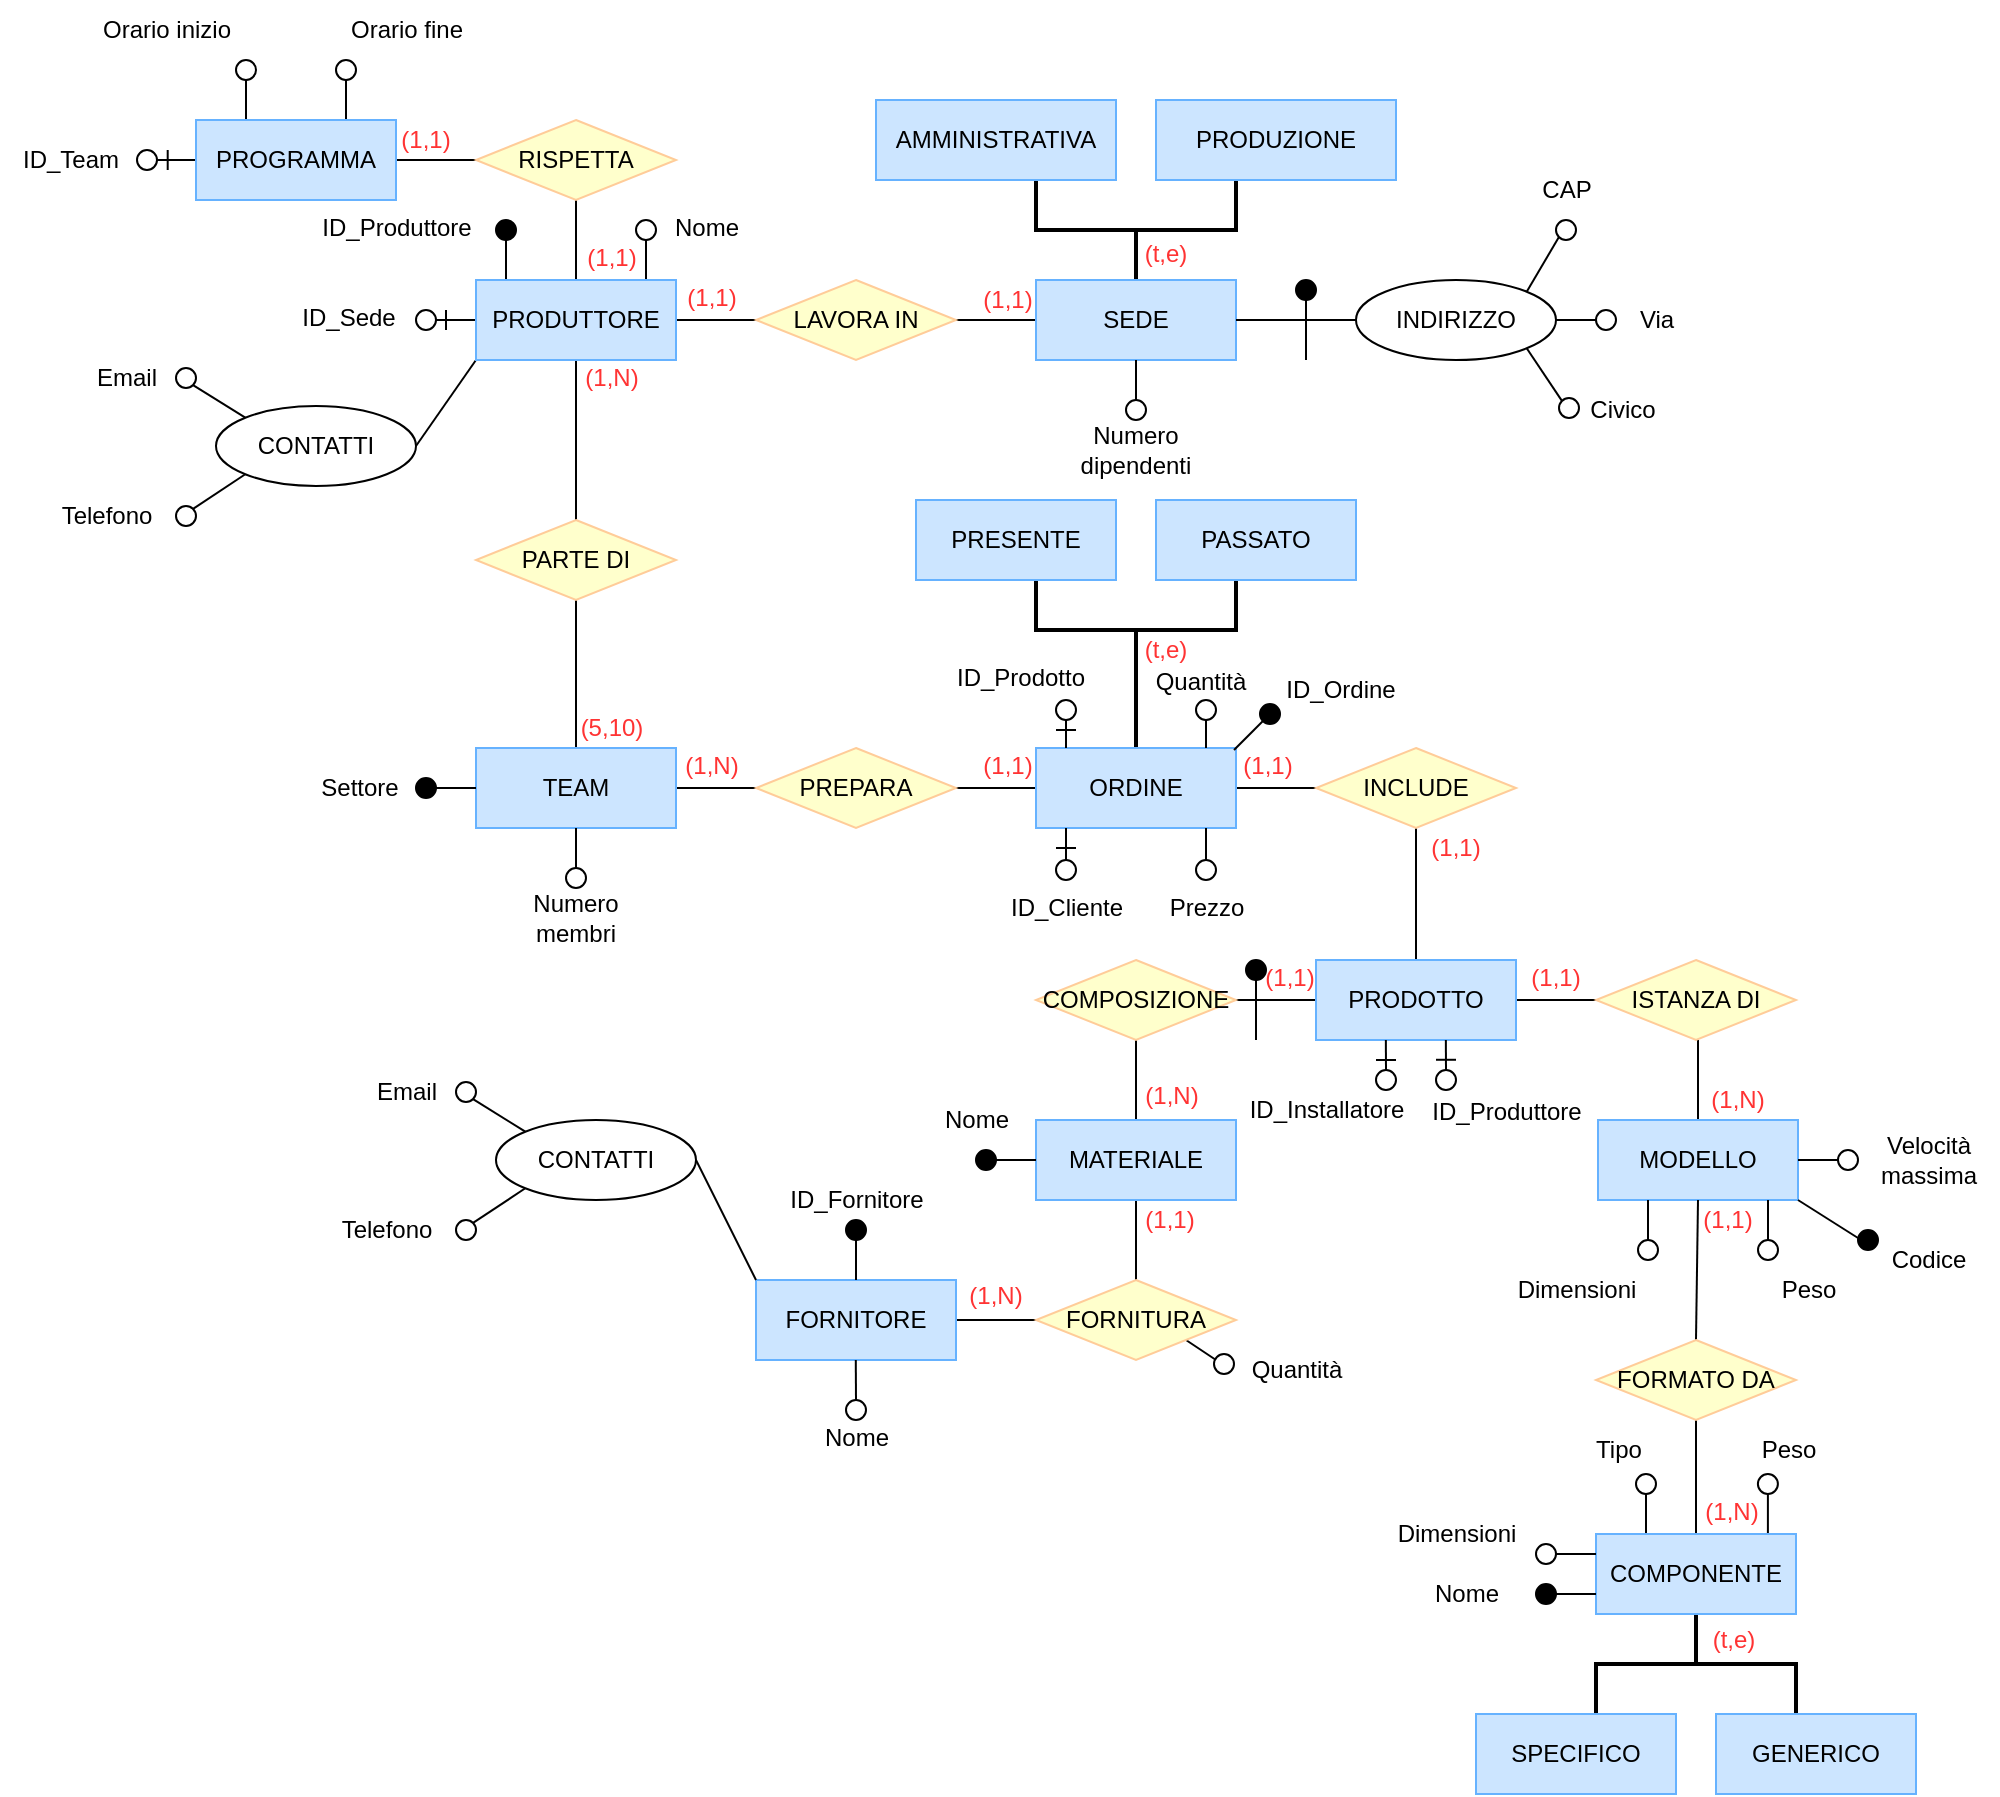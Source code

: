 <mxfile version="27.0.5">
  <diagram id="njuDCOuP6lqVpX5qeXNU" name="Page-1">
    <mxGraphModel dx="2308" dy="1928" grid="1" gridSize="10" guides="1" tooltips="1" connect="1" arrows="1" fold="1" page="1" pageScale="1" pageWidth="850" pageHeight="1100" math="0" shadow="0">
      <root>
        <mxCell id="0" />
        <mxCell id="1" parent="0" />
        <mxCell id="nZ9N4Pl0c4IbJR1bZfCv-7" value="" style="strokeWidth=2;html=1;shape=mxgraph.flowchart.annotation_2;align=left;labelPosition=right;pointerEvents=1;rotation=-90;container=0;" parent="1" vertex="1">
          <mxGeometry x="1185" y="85" width="50" height="100" as="geometry" />
        </mxCell>
        <mxCell id="nZ9N4Pl0c4IbJR1bZfCv-47" value="" style="endArrow=none;html=1;rounded=0;entryX=0;entryY=0.5;entryDx=0;entryDy=0;exitX=1;exitY=0.5;exitDx=0;exitDy=0;" parent="1" source="nZ9N4Pl0c4IbJR1bZfCv-4" target="-h9D7wXuSF3LVRJVjBPy-37" edge="1">
          <mxGeometry width="50" height="50" relative="1" as="geometry">
            <mxPoint x="1090" y="230" as="sourcePoint" />
            <mxPoint x="1140" y="180" as="targetPoint" />
          </mxGeometry>
        </mxCell>
        <mxCell id="nZ9N4Pl0c4IbJR1bZfCv-48" value="" style="endArrow=none;html=1;rounded=0;exitX=0;exitY=0.5;exitDx=0;exitDy=0;entryX=1;entryY=0.5;entryDx=0;entryDy=0;" parent="1" source="nZ9N4Pl0c4IbJR1bZfCv-4" target="-h9D7wXuSF3LVRJVjBPy-4" edge="1">
          <mxGeometry width="50" height="50" relative="1" as="geometry">
            <mxPoint x="1130" y="190" as="sourcePoint" />
            <mxPoint x="990" y="180" as="targetPoint" />
          </mxGeometry>
        </mxCell>
        <mxCell id="nZ9N4Pl0c4IbJR1bZfCv-49" value="" style="endArrow=none;html=1;rounded=0;entryX=0.5;entryY=1;entryDx=0;entryDy=0;exitX=0.5;exitY=0;exitDx=0;exitDy=0;" parent="1" source="nZ9N4Pl0c4IbJR1bZfCv-20" target="-h9D7wXuSF3LVRJVjBPy-4" edge="1">
          <mxGeometry width="50" height="50" relative="1" as="geometry">
            <mxPoint x="960" y="250" as="sourcePoint" />
            <mxPoint x="1010" y="200" as="targetPoint" />
          </mxGeometry>
        </mxCell>
        <mxCell id="nZ9N4Pl0c4IbJR1bZfCv-50" value="" style="endArrow=none;html=1;rounded=0;exitX=0.5;exitY=0;exitDx=0;exitDy=0;entryX=0.5;entryY=1;entryDx=0;entryDy=0;" parent="1" source="nZ9N4Pl0c4IbJR1bZfCv-21" target="nZ9N4Pl0c4IbJR1bZfCv-20" edge="1">
          <mxGeometry width="50" height="50" relative="1" as="geometry">
            <mxPoint x="940" y="360" as="sourcePoint" />
            <mxPoint x="990" y="310" as="targetPoint" />
          </mxGeometry>
        </mxCell>
        <mxCell id="nZ9N4Pl0c4IbJR1bZfCv-52" value="" style="endArrow=none;html=1;rounded=0;exitX=1;exitY=0.5;exitDx=0;exitDy=0;entryX=0;entryY=0.5;entryDx=0;entryDy=0;" parent="1" source="nZ9N4Pl0c4IbJR1bZfCv-22" target="nZ9N4Pl0c4IbJR1bZfCv-23" edge="1">
          <mxGeometry width="50" height="50" relative="1" as="geometry">
            <mxPoint x="1150" y="434" as="sourcePoint" />
            <mxPoint x="1200" y="384" as="targetPoint" />
          </mxGeometry>
        </mxCell>
        <mxCell id="nZ9N4Pl0c4IbJR1bZfCv-53" value="" style="endArrow=none;html=1;rounded=0;exitX=1;exitY=0.5;exitDx=0;exitDy=0;entryX=0;entryY=0.5;entryDx=0;entryDy=0;" parent="1" source="nZ9N4Pl0c4IbJR1bZfCv-23" target="nZ9N4Pl0c4IbJR1bZfCv-9" edge="1">
          <mxGeometry width="50" height="50" relative="1" as="geometry">
            <mxPoint x="1310" y="434" as="sourcePoint" />
            <mxPoint x="1360" y="384" as="targetPoint" />
          </mxGeometry>
        </mxCell>
        <mxCell id="nZ9N4Pl0c4IbJR1bZfCv-54" value="" style="endArrow=none;html=1;rounded=0;entryX=0.5;entryY=1;entryDx=0;entryDy=0;exitX=0.5;exitY=0;exitDx=0;exitDy=0;" parent="1" source="nZ9N4Pl0c4IbJR1bZfCv-46" target="nZ9N4Pl0c4IbJR1bZfCv-9" edge="1">
          <mxGeometry width="50" height="50" relative="1" as="geometry">
            <mxPoint x="1330" y="474" as="sourcePoint" />
            <mxPoint x="1380" y="424" as="targetPoint" />
          </mxGeometry>
        </mxCell>
        <mxCell id="nZ9N4Pl0c4IbJR1bZfCv-55" value="" style="endArrow=none;html=1;rounded=0;exitX=0;exitY=0.5;exitDx=0;exitDy=0;entryX=1;entryY=0.5;entryDx=0;entryDy=0;" parent="1" source="nZ9N4Pl0c4IbJR1bZfCv-45" target="nZ9N4Pl0c4IbJR1bZfCv-46" edge="1">
          <mxGeometry width="50" height="50" relative="1" as="geometry">
            <mxPoint x="1370" y="510" as="sourcePoint" />
            <mxPoint x="1420" y="460" as="targetPoint" />
          </mxGeometry>
        </mxCell>
        <mxCell id="nZ9N4Pl0c4IbJR1bZfCv-56" value="" style="endArrow=none;html=1;rounded=0;exitX=1;exitY=0.5;exitDx=0;exitDy=0;entryX=0;entryY=0.5;entryDx=0;entryDy=0;" parent="1" source="nZ9N4Pl0c4IbJR1bZfCv-1" target="nZ9N4Pl0c4IbJR1bZfCv-46" edge="1">
          <mxGeometry width="50" height="50" relative="1" as="geometry">
            <mxPoint x="1300" y="510" as="sourcePoint" />
            <mxPoint x="1350" y="460" as="targetPoint" />
          </mxGeometry>
        </mxCell>
        <mxCell id="nZ9N4Pl0c4IbJR1bZfCv-57" value="" style="endArrow=none;html=1;rounded=0;entryX=0.5;entryY=1;entryDx=0;entryDy=0;exitX=0.5;exitY=0;exitDx=0;exitDy=0;" parent="1" source="nZ9N4Pl0c4IbJR1bZfCv-10" edge="1">
          <mxGeometry width="50" height="50" relative="1" as="geometry">
            <mxPoint x="1441" y="600" as="sourcePoint" />
            <mxPoint x="1491" y="540" as="targetPoint" />
          </mxGeometry>
        </mxCell>
        <mxCell id="nZ9N4Pl0c4IbJR1bZfCv-58" value="" style="endArrow=none;html=1;rounded=0;entryX=0.5;entryY=1;entryDx=0;entryDy=0;exitX=0.5;exitY=0;exitDx=0;exitDy=0;" parent="1" source="-h9D7wXuSF3LVRJVjBPy-38" target="nZ9N4Pl0c4IbJR1bZfCv-1" edge="1">
          <mxGeometry width="50" height="50" relative="1" as="geometry">
            <mxPoint x="1240" y="580" as="sourcePoint" />
            <mxPoint x="1290" y="530" as="targetPoint" />
          </mxGeometry>
        </mxCell>
        <mxCell id="nZ9N4Pl0c4IbJR1bZfCv-59" value="" style="endArrow=none;html=1;rounded=0;entryX=0.5;entryY=1;entryDx=0;entryDy=0;exitX=0.5;exitY=0;exitDx=0;exitDy=0;" parent="1" source="nZ9N4Pl0c4IbJR1bZfCv-3" target="-h9D7wXuSF3LVRJVjBPy-38" edge="1">
          <mxGeometry width="50" height="50" relative="1" as="geometry">
            <mxPoint x="1160" y="680" as="sourcePoint" />
            <mxPoint x="1210" y="630" as="targetPoint" />
          </mxGeometry>
        </mxCell>
        <mxCell id="nZ9N4Pl0c4IbJR1bZfCv-60" value="" style="endArrow=none;html=1;rounded=0;exitX=1;exitY=0.5;exitDx=0;exitDy=0;entryX=0;entryY=0.5;entryDx=0;entryDy=0;" parent="1" source="-h9D7wXuSF3LVRJVjBPy-39" target="nZ9N4Pl0c4IbJR1bZfCv-3" edge="1">
          <mxGeometry width="50" height="50" relative="1" as="geometry">
            <mxPoint x="1160" y="680" as="sourcePoint" />
            <mxPoint x="1210" y="630" as="targetPoint" />
          </mxGeometry>
        </mxCell>
        <mxCell id="nZ9N4Pl0c4IbJR1bZfCv-63" value="" style="strokeWidth=2;html=1;shape=mxgraph.flowchart.annotation_2;align=left;labelPosition=right;pointerEvents=1;rotation=-90;container=0;" parent="1" vertex="1">
          <mxGeometry x="1185" y="285" width="50" height="100" as="geometry" />
        </mxCell>
        <mxCell id="nZ9N4Pl0c4IbJR1bZfCv-64" value="PRESENTE" style="rounded=0;whiteSpace=wrap;html=1;fillColor=#CCE5FF;strokeColor=#66B2FF;container=0;" parent="1" vertex="1">
          <mxGeometry x="1100" y="270" width="100" height="40" as="geometry" />
        </mxCell>
        <mxCell id="nZ9N4Pl0c4IbJR1bZfCv-81" value="Numero&lt;div&gt;dipendenti&lt;/div&gt;" style="text;html=1;align=center;verticalAlign=middle;whiteSpace=wrap;rounded=0;" parent="1" vertex="1">
          <mxGeometry x="1180" y="230" width="60" height="30" as="geometry" />
        </mxCell>
        <mxCell id="nZ9N4Pl0c4IbJR1bZfCv-104" value="(t,e)" style="text;html=1;align=center;verticalAlign=middle;whiteSpace=wrap;rounded=0;fontColor=#FF3333;" parent="1" vertex="1">
          <mxGeometry x="1195" y="132" width="60" height="30" as="geometry" />
        </mxCell>
        <mxCell id="nZ9N4Pl0c4IbJR1bZfCv-105" value="(t,e)" style="text;html=1;align=center;verticalAlign=middle;whiteSpace=wrap;rounded=0;fontColor=#FF3333;" parent="1" vertex="1">
          <mxGeometry x="1195" y="330" width="60" height="30" as="geometry" />
        </mxCell>
        <mxCell id="nZ9N4Pl0c4IbJR1bZfCv-106" value="(1,1)" style="text;html=1;align=center;verticalAlign=middle;whiteSpace=wrap;rounded=0;fontColor=#FF3333;" parent="1" vertex="1">
          <mxGeometry x="1116" y="155" width="60" height="30" as="geometry" />
        </mxCell>
        <mxCell id="nZ9N4Pl0c4IbJR1bZfCv-107" value="(1,1)" style="text;html=1;align=center;verticalAlign=middle;whiteSpace=wrap;rounded=0;fontColor=#FF3333;" parent="1" vertex="1">
          <mxGeometry x="968" y="154" width="60" height="30" as="geometry" />
        </mxCell>
        <mxCell id="nZ9N4Pl0c4IbJR1bZfCv-109" value="(5,10)" style="text;html=1;align=center;verticalAlign=middle;whiteSpace=wrap;rounded=0;fontColor=#FF3333;" parent="1" vertex="1">
          <mxGeometry x="918" y="369" width="60" height="30" as="geometry" />
        </mxCell>
        <mxCell id="nZ9N4Pl0c4IbJR1bZfCv-110" value="(1,N)" style="text;html=1;align=center;verticalAlign=middle;whiteSpace=wrap;rounded=0;fontColor=#FF3333;" parent="1" vertex="1">
          <mxGeometry x="968" y="388" width="60" height="30" as="geometry" />
        </mxCell>
        <mxCell id="nZ9N4Pl0c4IbJR1bZfCv-111" value="(1,1)" style="text;html=1;align=center;verticalAlign=middle;whiteSpace=wrap;rounded=0;fontColor=#FF3333;" parent="1" vertex="1">
          <mxGeometry x="1116" y="388" width="60" height="30" as="geometry" />
        </mxCell>
        <mxCell id="nZ9N4Pl0c4IbJR1bZfCv-112" value="(1,1)" style="text;html=1;align=center;verticalAlign=middle;whiteSpace=wrap;rounded=0;fontColor=#FF3333;" parent="1" vertex="1">
          <mxGeometry x="1245.5" y="388" width="60" height="30" as="geometry" />
        </mxCell>
        <mxCell id="nZ9N4Pl0c4IbJR1bZfCv-113" value="(1,1)" style="text;html=1;align=center;verticalAlign=middle;whiteSpace=wrap;rounded=0;fontColor=#FF3333;" parent="1" vertex="1">
          <mxGeometry x="1340" y="429" width="60" height="30" as="geometry" />
        </mxCell>
        <mxCell id="nZ9N4Pl0c4IbJR1bZfCv-114" value="(1,1)" style="text;html=1;align=center;verticalAlign=middle;whiteSpace=wrap;rounded=0;fontColor=#FF3333;" parent="1" vertex="1">
          <mxGeometry x="1390" y="494" width="60" height="30" as="geometry" />
        </mxCell>
        <mxCell id="nZ9N4Pl0c4IbJR1bZfCv-115" value="(1,N)" style="text;html=1;align=center;verticalAlign=middle;whiteSpace=wrap;rounded=0;fontColor=#FF3333;" parent="1" vertex="1">
          <mxGeometry x="1481" y="555" width="60" height="30" as="geometry" />
        </mxCell>
        <mxCell id="nZ9N4Pl0c4IbJR1bZfCv-116" value="(1,N)" style="text;html=1;align=center;verticalAlign=middle;whiteSpace=wrap;rounded=0;fontColor=#FF3333;" parent="1" vertex="1">
          <mxGeometry x="1198" y="553" width="60" height="30" as="geometry" />
        </mxCell>
        <mxCell id="nZ9N4Pl0c4IbJR1bZfCv-117" value="(1,1)" style="text;html=1;align=center;verticalAlign=middle;whiteSpace=wrap;rounded=0;fontColor=#FF3333;" parent="1" vertex="1">
          <mxGeometry x="1197" y="615" width="60" height="30" as="geometry" />
        </mxCell>
        <mxCell id="nZ9N4Pl0c4IbJR1bZfCv-118" value="(1,N)" style="text;html=1;align=center;verticalAlign=middle;whiteSpace=wrap;rounded=0;fontColor=#FF3333;" parent="1" vertex="1">
          <mxGeometry x="1110" y="653" width="60" height="30" as="geometry" />
        </mxCell>
        <mxCell id="nZ9N4Pl0c4IbJR1bZfCv-119" value="(1,1)" style="text;html=1;align=center;verticalAlign=middle;whiteSpace=wrap;rounded=0;fontColor=#FF3333;" parent="1" vertex="1">
          <mxGeometry x="1257" y="494" width="60" height="30" as="geometry" />
        </mxCell>
        <mxCell id="nZ9N4Pl0c4IbJR1bZfCv-159" value="" style="endArrow=none;html=1;rounded=0;entryX=0.5;entryY=1;entryDx=0;entryDy=0;exitX=0.5;exitY=0;exitDx=0;exitDy=0;" parent="1" source="-h9D7wXuSF3LVRJVjBPy-4" target="nZ9N4Pl0c4IbJR1bZfCv-158" edge="1">
          <mxGeometry width="50" height="50" relative="1" as="geometry">
            <mxPoint x="970" y="180" as="sourcePoint" />
            <mxPoint x="1020" y="130" as="targetPoint" />
          </mxGeometry>
        </mxCell>
        <mxCell id="nZ9N4Pl0c4IbJR1bZfCv-160" value="" style="endArrow=none;html=1;rounded=0;entryX=1;entryY=0.5;entryDx=0;entryDy=0;exitX=0;exitY=0.5;exitDx=0;exitDy=0;" parent="1" source="nZ9N4Pl0c4IbJR1bZfCv-158" target="nZ9N4Pl0c4IbJR1bZfCv-157" edge="1">
          <mxGeometry width="50" height="50" relative="1" as="geometry">
            <mxPoint x="970" y="180" as="sourcePoint" />
            <mxPoint x="1020" y="130" as="targetPoint" />
          </mxGeometry>
        </mxCell>
        <mxCell id="-h9D7wXuSF3LVRJVjBPy-39" value="FORNITORE" style="rounded=0;whiteSpace=wrap;html=1;fillColor=#CCE5FF;strokeColor=#66B2FF;" parent="1" vertex="1">
          <mxGeometry x="1020" y="660" width="100" height="40" as="geometry" />
        </mxCell>
        <mxCell id="-h9D7wXuSF3LVRJVjBPy-38" value="MATERIALE" style="rounded=0;whiteSpace=wrap;html=1;fillColor=#CCE5FF;strokeColor=#66B2FF;" parent="1" vertex="1">
          <mxGeometry x="1160" y="580" width="100" height="40" as="geometry" />
        </mxCell>
        <mxCell id="nZ9N4Pl0c4IbJR1bZfCv-1" value="COMPOSIZIONE" style="rhombus;whiteSpace=wrap;html=1;fillColor=#FFFFCC;strokeColor=#FFCC99;" parent="1" vertex="1">
          <mxGeometry x="1160" y="500" width="100" height="40" as="geometry" />
        </mxCell>
        <mxCell id="nZ9N4Pl0c4IbJR1bZfCv-46" value="PRODOTTO" style="rounded=0;whiteSpace=wrap;html=1;fillColor=#CCE5FF;strokeColor=#66B2FF;" parent="1" vertex="1">
          <mxGeometry x="1300" y="500" width="100" height="40" as="geometry" />
        </mxCell>
        <mxCell id="nZ9N4Pl0c4IbJR1bZfCv-45" value="ISTANZA DI" style="rhombus;whiteSpace=wrap;html=1;fillColor=#FFFFCC;strokeColor=#FFCC99;" parent="1" vertex="1">
          <mxGeometry x="1440" y="500" width="100" height="40" as="geometry" />
        </mxCell>
        <mxCell id="nZ9N4Pl0c4IbJR1bZfCv-10" value="MODELLO" style="rounded=0;whiteSpace=wrap;html=1;fillColor=#CCE5FF;strokeColor=#66B2FF;" parent="1" vertex="1">
          <mxGeometry x="1441" y="580" width="100" height="40" as="geometry" />
        </mxCell>
        <mxCell id="nZ9N4Pl0c4IbJR1bZfCv-9" value="INCLUDE" style="rhombus;whiteSpace=wrap;html=1;fillColor=#FFFFCC;strokeColor=#FFCC99;" parent="1" vertex="1">
          <mxGeometry x="1300" y="394" width="100" height="40" as="geometry" />
        </mxCell>
        <mxCell id="nZ9N4Pl0c4IbJR1bZfCv-65" value="PASSATO" style="rounded=0;whiteSpace=wrap;html=1;fillColor=#CCE5FF;strokeColor=#66B2FF;container=0;" parent="1" vertex="1">
          <mxGeometry x="1220" y="270" width="100" height="40" as="geometry" />
        </mxCell>
        <mxCell id="-h9D7wXuSF3LVRJVjBPy-37" value="SEDE" style="rounded=0;whiteSpace=wrap;html=1;fillColor=#CCE5FF;strokeColor=#66B2FF;" parent="1" vertex="1">
          <mxGeometry x="1160" y="160" width="100" height="40" as="geometry" />
        </mxCell>
        <mxCell id="nZ9N4Pl0c4IbJR1bZfCv-5" value="PRODUZIONE" style="rounded=0;whiteSpace=wrap;html=1;fillColor=#CCE5FF;strokeColor=#66B2FF;container=0;" parent="1" vertex="1">
          <mxGeometry x="1220" y="70" width="120" height="40" as="geometry" />
        </mxCell>
        <mxCell id="nZ9N4Pl0c4IbJR1bZfCv-6" value="AMMINISTRATIVA" style="rounded=0;whiteSpace=wrap;html=1;fillColor=#CCE5FF;strokeColor=#66B2FF;container=0;" parent="1" vertex="1">
          <mxGeometry x="1080" y="70" width="120" height="40" as="geometry" />
        </mxCell>
        <mxCell id="nZ9N4Pl0c4IbJR1bZfCv-108" value="(1,N)" style="text;html=1;align=center;verticalAlign=middle;whiteSpace=wrap;rounded=0;fontColor=#FF3333;" parent="1" vertex="1">
          <mxGeometry x="918" y="194" width="60" height="30" as="geometry" />
        </mxCell>
        <mxCell id="nZ9N4Pl0c4IbJR1bZfCv-20" value="PARTE DI" style="rhombus;whiteSpace=wrap;html=1;fillColor=#FFFFCC;strokeColor=#FFCC99;" parent="1" vertex="1">
          <mxGeometry x="880" y="280" width="100" height="40" as="geometry" />
        </mxCell>
        <mxCell id="nZ9N4Pl0c4IbJR1bZfCv-312" value="" style="ellipse;whiteSpace=wrap;html=1;aspect=fixed;fillColor=#FFFFFF;strokeColor=default;" parent="1" vertex="1">
          <mxGeometry x="1205" y="220" width="10" height="10" as="geometry" />
        </mxCell>
        <mxCell id="nZ9N4Pl0c4IbJR1bZfCv-313" value="" style="endArrow=none;html=1;rounded=0;fontFamily=Helvetica;fontSize=12;fontColor=default;entryX=0.25;entryY=1;entryDx=0;entryDy=0;exitX=0.5;exitY=0;exitDx=0;exitDy=0;" parent="1" source="nZ9N4Pl0c4IbJR1bZfCv-312" edge="1">
          <mxGeometry width="50" height="50" relative="1" as="geometry">
            <mxPoint x="1215" y="240" as="sourcePoint" />
            <mxPoint x="1210" y="200" as="targetPoint" />
          </mxGeometry>
        </mxCell>
        <mxCell id="nZ9N4Pl0c4IbJR1bZfCv-316" value="ID_Produttore" style="text;html=1;align=center;verticalAlign=middle;resizable=0;points=[];autosize=1;strokeColor=none;fillColor=none;container=0;" parent="1" vertex="1">
          <mxGeometry x="790" y="119" width="100" height="30" as="geometry" />
        </mxCell>
        <mxCell id="nZ9N4Pl0c4IbJR1bZfCv-318" value="" style="ellipse;whiteSpace=wrap;html=1;aspect=fixed;fillColor=light-dark(#000000,#FFFFFF);strokeColor=default;container=0;" parent="1" vertex="1">
          <mxGeometry x="890" y="130" width="10" height="10" as="geometry" />
        </mxCell>
        <mxCell id="nZ9N4Pl0c4IbJR1bZfCv-319" value="" style="endArrow=none;html=1;rounded=0;entryX=0.5;entryY=1;entryDx=0;entryDy=0;" parent="1" target="nZ9N4Pl0c4IbJR1bZfCv-318" edge="1">
          <mxGeometry width="50" height="50" relative="1" as="geometry">
            <mxPoint x="895" y="160" as="sourcePoint" />
            <mxPoint x="965" y="140" as="targetPoint" />
          </mxGeometry>
        </mxCell>
        <mxCell id="nZ9N4Pl0c4IbJR1bZfCv-320" value="" style="ellipse;whiteSpace=wrap;html=1;aspect=fixed;fillColor=#FFFFFF;strokeColor=default;container=0;" parent="1" vertex="1">
          <mxGeometry x="960" y="130" width="10" height="10" as="geometry" />
        </mxCell>
        <mxCell id="nZ9N4Pl0c4IbJR1bZfCv-321" value="" style="endArrow=none;html=1;rounded=0;entryX=0.5;entryY=1;entryDx=0;entryDy=0;" parent="1" target="nZ9N4Pl0c4IbJR1bZfCv-320" edge="1">
          <mxGeometry width="50" height="50" relative="1" as="geometry">
            <mxPoint x="965" y="160" as="sourcePoint" />
            <mxPoint x="1035" y="140" as="targetPoint" />
          </mxGeometry>
        </mxCell>
        <mxCell id="nZ9N4Pl0c4IbJR1bZfCv-323" value="Nome" style="text;html=1;align=center;verticalAlign=middle;resizable=0;points=[];autosize=1;strokeColor=none;fillColor=none;container=0;" parent="1" vertex="1">
          <mxGeometry x="965" y="119" width="60" height="30" as="geometry" />
        </mxCell>
        <mxCell id="nZ9N4Pl0c4IbJR1bZfCv-324" value="" style="endArrow=none;html=1;rounded=0;entryX=1;entryY=0.5;entryDx=0;entryDy=0;exitX=0;exitY=0.5;exitDx=0;exitDy=0;" parent="1" source="-h9D7wXuSF3LVRJVjBPy-4" target="nZ9N4Pl0c4IbJR1bZfCv-325" edge="1">
          <mxGeometry width="50" height="50" relative="1" as="geometry">
            <mxPoint x="855" y="191" as="sourcePoint" />
            <mxPoint x="925" y="171" as="targetPoint" />
          </mxGeometry>
        </mxCell>
        <mxCell id="nZ9N4Pl0c4IbJR1bZfCv-325" value="" style="ellipse;whiteSpace=wrap;html=1;aspect=fixed;fillColor=#FFFFFF;strokeColor=default;container=0;" parent="1" vertex="1">
          <mxGeometry x="850" y="175" width="10" height="10" as="geometry" />
        </mxCell>
        <mxCell id="nZ9N4Pl0c4IbJR1bZfCv-326" value="" style="endArrow=none;html=1;rounded=0;entryX=1;entryY=0.5;entryDx=0;entryDy=0;" parent="1" edge="1">
          <mxGeometry width="50" height="50" relative="1" as="geometry">
            <mxPoint x="865" y="175" as="sourcePoint" />
            <mxPoint x="865" y="185" as="targetPoint" />
          </mxGeometry>
        </mxCell>
        <mxCell id="nZ9N4Pl0c4IbJR1bZfCv-327" value="ID_Sede" style="text;html=1;align=center;verticalAlign=middle;resizable=0;points=[];autosize=1;strokeColor=none;fillColor=none;container=0;" parent="1" vertex="1">
          <mxGeometry x="781" y="164" width="70" height="30" as="geometry" />
        </mxCell>
        <mxCell id="nZ9N4Pl0c4IbJR1bZfCv-329" value="" style="endArrow=none;html=1;rounded=0;entryX=0;entryY=0.5;entryDx=0;entryDy=0;entryPerimeter=0;exitX=0.5;exitY=0;exitDx=0;exitDy=0;strokeWidth=2;" parent="1" source="nZ9N4Pl0c4IbJR1bZfCv-23" target="nZ9N4Pl0c4IbJR1bZfCv-63" edge="1">
          <mxGeometry width="50" height="50" relative="1" as="geometry">
            <mxPoint x="1190" y="390" as="sourcePoint" />
            <mxPoint x="1220" y="330" as="targetPoint" />
          </mxGeometry>
        </mxCell>
        <mxCell id="nZ9N4Pl0c4IbJR1bZfCv-23" value="ORDINE" style="rounded=0;whiteSpace=wrap;html=1;fillColor=#CCE5FF;strokeColor=#66B2FF;" parent="1" vertex="1">
          <mxGeometry x="1160" y="394" width="100" height="40" as="geometry" />
        </mxCell>
        <mxCell id="nZ9N4Pl0c4IbJR1bZfCv-352" value="" style="endArrow=none;html=1;rounded=0;fontFamily=Helvetica;fontSize=12;fontColor=default;exitX=1;exitY=0.5;exitDx=0;exitDy=0;entryX=0;entryY=0.5;entryDx=0;entryDy=0;" parent="1" source="nZ9N4Pl0c4IbJR1bZfCv-21" target="nZ9N4Pl0c4IbJR1bZfCv-22" edge="1">
          <mxGeometry width="50" height="50" relative="1" as="geometry">
            <mxPoint x="1040" y="450" as="sourcePoint" />
            <mxPoint x="1090" y="400" as="targetPoint" />
          </mxGeometry>
        </mxCell>
        <mxCell id="nZ9N4Pl0c4IbJR1bZfCv-21" value="TEAM" style="rounded=0;whiteSpace=wrap;html=1;fillColor=#CCE5FF;strokeColor=#66B2FF;" parent="1" vertex="1">
          <mxGeometry x="880" y="394" width="100" height="40" as="geometry" />
        </mxCell>
        <mxCell id="nZ9N4Pl0c4IbJR1bZfCv-22" value="PREPARA" style="rhombus;whiteSpace=wrap;html=1;fillColor=#FFFFCC;strokeColor=#FFCC99;" parent="1" vertex="1">
          <mxGeometry x="1020" y="394" width="100" height="40" as="geometry" />
        </mxCell>
        <mxCell id="nZ9N4Pl0c4IbJR1bZfCv-353" value="ID_Installatore" style="text;html=1;align=center;verticalAlign=middle;resizable=0;points=[];autosize=1;strokeColor=none;fillColor=none;container=0;" parent="1" vertex="1">
          <mxGeometry x="1255" y="560" width="100" height="30" as="geometry" />
        </mxCell>
        <mxCell id="nZ9N4Pl0c4IbJR1bZfCv-354" value="ID_Produttore" style="text;html=1;align=center;verticalAlign=middle;resizable=0;points=[];autosize=1;strokeColor=none;fillColor=none;container=0;" parent="1" vertex="1">
          <mxGeometry x="1345" y="561" width="100" height="30" as="geometry" />
        </mxCell>
        <mxCell id="nZ9N4Pl0c4IbJR1bZfCv-356" value="" style="endArrow=none;html=1;rounded=0;entryX=0.5;entryY=1;entryDx=0;entryDy=0;" parent="1" target="nZ9N4Pl0c4IbJR1bZfCv-357" edge="1">
          <mxGeometry width="50" height="50" relative="1" as="geometry">
            <mxPoint x="1364.92" y="540" as="sourcePoint" />
            <mxPoint x="1365" y="580" as="targetPoint" />
          </mxGeometry>
        </mxCell>
        <mxCell id="nZ9N4Pl0c4IbJR1bZfCv-357" value="" style="ellipse;whiteSpace=wrap;html=1;aspect=fixed;fillColor=#FFFFFF;strokeColor=default;rotation=-180;container=0;" parent="1" vertex="1">
          <mxGeometry x="1360" y="555" width="10" height="10" as="geometry" />
        </mxCell>
        <mxCell id="nZ9N4Pl0c4IbJR1bZfCv-358" value="" style="endArrow=none;html=1;rounded=0;" parent="1" edge="1">
          <mxGeometry width="50" height="50" relative="1" as="geometry">
            <mxPoint x="1370" y="549.89" as="sourcePoint" />
            <mxPoint x="1360" y="549.89" as="targetPoint" />
          </mxGeometry>
        </mxCell>
        <mxCell id="nZ9N4Pl0c4IbJR1bZfCv-359" value="" style="endArrow=none;html=1;rounded=0;entryX=0.5;entryY=1;entryDx=0;entryDy=0;" parent="1" target="nZ9N4Pl0c4IbJR1bZfCv-361" edge="1">
          <mxGeometry width="50" height="50" relative="1" as="geometry">
            <mxPoint x="1334.92" y="540" as="sourcePoint" />
            <mxPoint x="1335" y="580" as="targetPoint" />
          </mxGeometry>
        </mxCell>
        <mxCell id="nZ9N4Pl0c4IbJR1bZfCv-360" value="" style="endArrow=none;html=1;rounded=0;" parent="1" edge="1">
          <mxGeometry width="50" height="50" relative="1" as="geometry">
            <mxPoint x="1340" y="550" as="sourcePoint" />
            <mxPoint x="1330" y="550" as="targetPoint" />
          </mxGeometry>
        </mxCell>
        <mxCell id="nZ9N4Pl0c4IbJR1bZfCv-361" value="" style="ellipse;whiteSpace=wrap;html=1;aspect=fixed;fillColor=#FFFFFF;strokeColor=default;rotation=-180;container=0;" parent="1" vertex="1">
          <mxGeometry x="1330" y="555" width="10" height="10" as="geometry" />
        </mxCell>
        <mxCell id="nZ9N4Pl0c4IbJR1bZfCv-363" value="" style="ellipse;whiteSpace=wrap;html=1;aspect=fixed;fillColor=#000000;strokeColor=default;container=0;" parent="1" vertex="1">
          <mxGeometry x="1265" y="500" width="10" height="10" as="geometry" />
        </mxCell>
        <mxCell id="nZ9N4Pl0c4IbJR1bZfCv-364" value="" style="endArrow=none;html=1;rounded=0;entryX=0.5;entryY=1;entryDx=0;entryDy=0;" parent="1" target="nZ9N4Pl0c4IbJR1bZfCv-363" edge="1">
          <mxGeometry width="50" height="50" relative="1" as="geometry">
            <mxPoint x="1270" y="540" as="sourcePoint" />
            <mxPoint x="1340" y="504" as="targetPoint" />
          </mxGeometry>
        </mxCell>
        <mxCell id="nZ9N4Pl0c4IbJR1bZfCv-366" value="Dimensioni" style="text;html=1;align=center;verticalAlign=middle;resizable=0;points=[];autosize=1;strokeColor=none;fillColor=none;container=0;" parent="1" vertex="1">
          <mxGeometry x="1390" y="650" width="80" height="30" as="geometry" />
        </mxCell>
        <mxCell id="nZ9N4Pl0c4IbJR1bZfCv-367" value="Peso" style="text;html=1;align=center;verticalAlign=middle;resizable=0;points=[];autosize=1;strokeColor=none;fillColor=none;container=0;" parent="1" vertex="1">
          <mxGeometry x="1521" y="650" width="50" height="30" as="geometry" />
        </mxCell>
        <mxCell id="nZ9N4Pl0c4IbJR1bZfCv-368" value="" style="ellipse;whiteSpace=wrap;html=1;aspect=fixed;fillColor=#FFFFFF;strokeColor=default;rotation=-180;container=0;" parent="1" vertex="1">
          <mxGeometry x="1521" y="640" width="10" height="10" as="geometry" />
        </mxCell>
        <mxCell id="nZ9N4Pl0c4IbJR1bZfCv-369" value="" style="endArrow=none;html=1;rounded=0;entryX=0.5;entryY=1;entryDx=0;entryDy=0;" parent="1" edge="1">
          <mxGeometry width="50" height="50" relative="1" as="geometry">
            <mxPoint x="1526" y="620" as="sourcePoint" />
            <mxPoint x="1526" y="640" as="targetPoint" />
          </mxGeometry>
        </mxCell>
        <mxCell id="nZ9N4Pl0c4IbJR1bZfCv-370" value="" style="endArrow=none;html=1;rounded=0;entryX=1;entryY=0.5;entryDx=0;entryDy=0;exitX=1;exitY=0.5;exitDx=0;exitDy=0;" parent="1" target="nZ9N4Pl0c4IbJR1bZfCv-371" edge="1">
          <mxGeometry width="50" height="50" relative="1" as="geometry">
            <mxPoint x="1541" y="600" as="sourcePoint" />
            <mxPoint x="1576" y="610" as="targetPoint" />
          </mxGeometry>
        </mxCell>
        <mxCell id="nZ9N4Pl0c4IbJR1bZfCv-371" value="" style="ellipse;whiteSpace=wrap;html=1;aspect=fixed;fillColor=#FFFFFF;strokeColor=default;rotation=-180;container=0;" parent="1" vertex="1">
          <mxGeometry x="1561" y="595" width="10" height="10" as="geometry" />
        </mxCell>
        <mxCell id="nZ9N4Pl0c4IbJR1bZfCv-372" value="Velocità&lt;div&gt;massima&lt;/div&gt;" style="text;html=1;align=center;verticalAlign=middle;resizable=0;points=[];autosize=1;strokeColor=none;fillColor=none;container=0;" parent="1" vertex="1">
          <mxGeometry x="1571" y="580" width="70" height="40" as="geometry" />
        </mxCell>
        <mxCell id="nZ9N4Pl0c4IbJR1bZfCv-373" value="" style="ellipse;whiteSpace=wrap;html=1;aspect=fixed;fillColor=#FFFFFF;strokeColor=default;rotation=-180;container=0;" parent="1" vertex="1">
          <mxGeometry x="1461" y="640" width="10" height="10" as="geometry" />
        </mxCell>
        <mxCell id="nZ9N4Pl0c4IbJR1bZfCv-374" value="" style="endArrow=none;html=1;rounded=0;entryX=0.5;entryY=1;entryDx=0;entryDy=0;" parent="1" edge="1">
          <mxGeometry width="50" height="50" relative="1" as="geometry">
            <mxPoint x="1466" y="620" as="sourcePoint" />
            <mxPoint x="1466" y="640" as="targetPoint" />
          </mxGeometry>
        </mxCell>
        <mxCell id="nZ9N4Pl0c4IbJR1bZfCv-375" value="" style="endArrow=none;html=1;rounded=0;exitX=1;exitY=1;exitDx=0;exitDy=0;" parent="1" edge="1">
          <mxGeometry width="50" height="50" relative="1" as="geometry">
            <mxPoint x="1541" y="620" as="sourcePoint" />
            <mxPoint x="1571" y="639" as="targetPoint" />
          </mxGeometry>
        </mxCell>
        <mxCell id="nZ9N4Pl0c4IbJR1bZfCv-376" value="" style="ellipse;whiteSpace=wrap;html=1;aspect=fixed;fillColor=#000000;strokeColor=default;rotation=-180;container=0;" parent="1" vertex="1">
          <mxGeometry x="1571" y="635" width="10" height="10" as="geometry" />
        </mxCell>
        <mxCell id="nZ9N4Pl0c4IbJR1bZfCv-377" value="Codice" style="text;html=1;align=center;verticalAlign=middle;resizable=0;points=[];autosize=1;strokeColor=none;fillColor=none;container=0;" parent="1" vertex="1">
          <mxGeometry x="1576" y="635" width="60" height="30" as="geometry" />
        </mxCell>
        <mxCell id="nZ9N4Pl0c4IbJR1bZfCv-378" value="" style="ellipse;whiteSpace=wrap;html=1;aspect=fixed;fillColor=#FFFFFF;strokeColor=default;container=0;" parent="1" vertex="1">
          <mxGeometry x="760" y="50" width="10" height="10" as="geometry" />
        </mxCell>
        <mxCell id="nZ9N4Pl0c4IbJR1bZfCv-379" value="" style="endArrow=none;html=1;rounded=0;entryX=0.5;entryY=1;entryDx=0;entryDy=0;" parent="1" target="nZ9N4Pl0c4IbJR1bZfCv-378" edge="1">
          <mxGeometry width="50" height="50" relative="1" as="geometry">
            <mxPoint x="765" y="80" as="sourcePoint" />
            <mxPoint x="835" y="60" as="targetPoint" />
          </mxGeometry>
        </mxCell>
        <mxCell id="nZ9N4Pl0c4IbJR1bZfCv-380" value="" style="ellipse;whiteSpace=wrap;html=1;aspect=fixed;fillColor=#FFFFFF;strokeColor=default;container=0;" parent="1" vertex="1">
          <mxGeometry x="810" y="50" width="10" height="10" as="geometry" />
        </mxCell>
        <mxCell id="nZ9N4Pl0c4IbJR1bZfCv-381" value="" style="endArrow=none;html=1;rounded=0;entryX=0.5;entryY=1;entryDx=0;entryDy=0;" parent="1" target="nZ9N4Pl0c4IbJR1bZfCv-380" edge="1">
          <mxGeometry width="50" height="50" relative="1" as="geometry">
            <mxPoint x="815" y="80" as="sourcePoint" />
            <mxPoint x="885" y="60" as="targetPoint" />
          </mxGeometry>
        </mxCell>
        <mxCell id="nZ9N4Pl0c4IbJR1bZfCv-382" value="" style="ellipse;whiteSpace=wrap;html=1;aspect=fixed;fillColor=#FFFFFF;strokeColor=default;container=0;" parent="1" vertex="1">
          <mxGeometry x="710.5" y="95" width="10" height="10" as="geometry" />
        </mxCell>
        <mxCell id="nZ9N4Pl0c4IbJR1bZfCv-383" value="" style="endArrow=none;html=1;rounded=0;exitX=0;exitY=0.5;exitDx=0;exitDy=0;" parent="1" source="nZ9N4Pl0c4IbJR1bZfCv-157" edge="1">
          <mxGeometry width="50" height="50" relative="1" as="geometry">
            <mxPoint x="705" y="105" as="sourcePoint" />
            <mxPoint x="720" y="100" as="targetPoint" />
          </mxGeometry>
        </mxCell>
        <mxCell id="nZ9N4Pl0c4IbJR1bZfCv-384" value="Orario inizio" style="text;html=1;align=center;verticalAlign=middle;resizable=0;points=[];autosize=1;strokeColor=none;fillColor=none;container=0;" parent="1" vertex="1">
          <mxGeometry x="680" y="20" width="90" height="30" as="geometry" />
        </mxCell>
        <mxCell id="nZ9N4Pl0c4IbJR1bZfCv-385" value="Orario fine" style="text;html=1;align=center;verticalAlign=middle;resizable=0;points=[];autosize=1;strokeColor=none;fillColor=none;container=0;" parent="1" vertex="1">
          <mxGeometry x="805" y="20" width="80" height="30" as="geometry" />
        </mxCell>
        <mxCell id="nZ9N4Pl0c4IbJR1bZfCv-386" value="ID_Team" style="text;html=1;align=center;verticalAlign=middle;resizable=0;points=[];autosize=1;strokeColor=none;fillColor=none;container=0;" parent="1" vertex="1">
          <mxGeometry x="642" y="85" width="70" height="30" as="geometry" />
        </mxCell>
        <mxCell id="nZ9N4Pl0c4IbJR1bZfCv-387" value="" style="endArrow=none;html=1;rounded=0;entryX=1;entryY=0.5;entryDx=0;entryDy=0;" parent="1" edge="1">
          <mxGeometry width="50" height="50" relative="1" as="geometry">
            <mxPoint x="725.85" y="95" as="sourcePoint" />
            <mxPoint x="725.85" y="105" as="targetPoint" />
          </mxGeometry>
        </mxCell>
        <mxCell id="nZ9N4Pl0c4IbJR1bZfCv-389" value="" style="ellipse;whiteSpace=wrap;html=1;aspect=fixed;fillColor=#000000;strokeColor=default;container=0;" parent="1" vertex="1">
          <mxGeometry x="850" y="409" width="10" height="10" as="geometry" />
        </mxCell>
        <mxCell id="nZ9N4Pl0c4IbJR1bZfCv-390" value="" style="endArrow=none;html=1;rounded=0;fontFamily=Helvetica;fontSize=12;fontColor=default;entryX=0;entryY=0.5;entryDx=0;entryDy=0;" parent="1" target="nZ9N4Pl0c4IbJR1bZfCv-21" edge="1">
          <mxGeometry width="50" height="50" relative="1" as="geometry">
            <mxPoint x="860" y="414" as="sourcePoint" />
            <mxPoint x="900" y="370" as="targetPoint" />
          </mxGeometry>
        </mxCell>
        <mxCell id="nZ9N4Pl0c4IbJR1bZfCv-391" value="Settore" style="text;html=1;align=center;verticalAlign=middle;whiteSpace=wrap;rounded=0;fontFamily=Helvetica;fontSize=12;fontColor=default;" parent="1" vertex="1">
          <mxGeometry x="792" y="399" width="60" height="30" as="geometry" />
        </mxCell>
        <mxCell id="nZ9N4Pl0c4IbJR1bZfCv-392" value="Numero&lt;div&gt;membri&lt;/div&gt;" style="text;html=1;align=center;verticalAlign=middle;whiteSpace=wrap;rounded=0;fontFamily=Helvetica;fontSize=12;fontColor=default;" parent="1" vertex="1">
          <mxGeometry x="900" y="464" width="60" height="30" as="geometry" />
        </mxCell>
        <mxCell id="nZ9N4Pl0c4IbJR1bZfCv-393" value="" style="endArrow=none;html=1;rounded=0;fontFamily=Helvetica;fontSize=12;fontColor=default;" parent="1" edge="1">
          <mxGeometry width="50" height="50" relative="1" as="geometry">
            <mxPoint x="930" y="454" as="sourcePoint" />
            <mxPoint x="930" y="434" as="targetPoint" />
          </mxGeometry>
        </mxCell>
        <mxCell id="nZ9N4Pl0c4IbJR1bZfCv-394" value="" style="ellipse;whiteSpace=wrap;html=1;aspect=fixed;fillColor=none;strokeColor=default;container=0;" parent="1" vertex="1">
          <mxGeometry x="925" y="454" width="10" height="10" as="geometry" />
        </mxCell>
        <mxCell id="nZ9N4Pl0c4IbJR1bZfCv-395" value="" style="endArrow=none;html=1;rounded=0;fontFamily=Helvetica;fontSize=12;fontColor=default;exitX=1;exitY=1;exitDx=0;exitDy=0;" parent="1" source="nZ9N4Pl0c4IbJR1bZfCv-3" edge="1">
          <mxGeometry width="50" height="50" relative="1" as="geometry">
            <mxPoint x="1240" y="700" as="sourcePoint" />
            <mxPoint x="1250" y="700" as="targetPoint" />
          </mxGeometry>
        </mxCell>
        <mxCell id="nZ9N4Pl0c4IbJR1bZfCv-396" value="" style="ellipse;whiteSpace=wrap;html=1;aspect=fixed;fillColor=#FFFFFF;strokeColor=default;rotation=-180;container=0;" parent="1" vertex="1">
          <mxGeometry x="1249" y="697" width="10" height="10" as="geometry" />
        </mxCell>
        <mxCell id="nZ9N4Pl0c4IbJR1bZfCv-3" value="FORNITURA" style="rhombus;whiteSpace=wrap;html=1;fillColor=#FFFFCC;strokeColor=#FFCC99;" parent="1" vertex="1">
          <mxGeometry x="1160" y="660" width="100" height="40" as="geometry" />
        </mxCell>
        <mxCell id="nZ9N4Pl0c4IbJR1bZfCv-397" value="Quantità" style="text;html=1;align=center;verticalAlign=middle;resizable=0;points=[];autosize=1;strokeColor=none;fillColor=none;container=0;" parent="1" vertex="1">
          <mxGeometry x="1255" y="690" width="70" height="30" as="geometry" />
        </mxCell>
        <mxCell id="nZ9N4Pl0c4IbJR1bZfCv-398" value="" style="group" parent="1" vertex="1" connectable="0">
          <mxGeometry x="660" y="194" width="190" height="99" as="geometry" />
        </mxCell>
        <mxCell id="nZ9N4Pl0c4IbJR1bZfCv-399" value="CONTATTI" style="ellipse;whiteSpace=wrap;html=1;fillColor=default;container=0;" parent="nZ9N4Pl0c4IbJR1bZfCv-398" vertex="1">
          <mxGeometry x="90" y="29" width="100" height="40" as="geometry" />
        </mxCell>
        <mxCell id="nZ9N4Pl0c4IbJR1bZfCv-400" value="" style="endArrow=none;html=1;rounded=0;entryX=0;entryY=0;entryDx=0;entryDy=0;exitX=1;exitY=0;exitDx=0;exitDy=0;" parent="nZ9N4Pl0c4IbJR1bZfCv-398" source="nZ9N4Pl0c4IbJR1bZfCv-405" target="nZ9N4Pl0c4IbJR1bZfCv-399" edge="1">
          <mxGeometry width="50" height="50" relative="1" as="geometry">
            <mxPoint x="145" y="19" as="sourcePoint" />
            <mxPoint x="145" y="39" as="targetPoint" />
          </mxGeometry>
        </mxCell>
        <mxCell id="nZ9N4Pl0c4IbJR1bZfCv-401" value="" style="ellipse;whiteSpace=wrap;html=1;aspect=fixed;fillColor=none;strokeColor=default;direction=south;container=0;" parent="nZ9N4Pl0c4IbJR1bZfCv-398" vertex="1">
          <mxGeometry x="70" y="79" width="10" height="10" as="geometry" />
        </mxCell>
        <mxCell id="nZ9N4Pl0c4IbJR1bZfCv-402" value="" style="endArrow=none;html=1;rounded=0;entryX=0;entryY=1;entryDx=0;entryDy=0;exitX=0;exitY=0;exitDx=0;exitDy=0;" parent="nZ9N4Pl0c4IbJR1bZfCv-398" source="nZ9N4Pl0c4IbJR1bZfCv-401" target="nZ9N4Pl0c4IbJR1bZfCv-399" edge="1">
          <mxGeometry width="50" height="50" relative="1" as="geometry">
            <mxPoint x="185" y="40" as="sourcePoint" />
            <mxPoint x="115" y="60" as="targetPoint" />
            <Array as="points" />
          </mxGeometry>
        </mxCell>
        <mxCell id="nZ9N4Pl0c4IbJR1bZfCv-403" value="Email" style="text;html=1;align=center;verticalAlign=middle;resizable=0;points=[];autosize=1;strokeColor=none;fillColor=none;container=0;" parent="nZ9N4Pl0c4IbJR1bZfCv-398" vertex="1">
          <mxGeometry x="20" width="50" height="30" as="geometry" />
        </mxCell>
        <mxCell id="nZ9N4Pl0c4IbJR1bZfCv-404" value="Telefono" style="text;html=1;align=center;verticalAlign=middle;resizable=0;points=[];autosize=1;strokeColor=none;fillColor=none;container=0;" parent="nZ9N4Pl0c4IbJR1bZfCv-398" vertex="1">
          <mxGeometry y="69" width="70" height="30" as="geometry" />
        </mxCell>
        <mxCell id="nZ9N4Pl0c4IbJR1bZfCv-405" value="" style="ellipse;whiteSpace=wrap;html=1;aspect=fixed;fillColor=none;strokeColor=default;direction=south;container=0;" parent="nZ9N4Pl0c4IbJR1bZfCv-398" vertex="1">
          <mxGeometry x="70" y="10" width="10" height="10" as="geometry" />
        </mxCell>
        <mxCell id="nZ9N4Pl0c4IbJR1bZfCv-407" value="" style="endArrow=none;html=1;rounded=0;entryX=1;entryY=0.5;entryDx=0;entryDy=0;exitX=0;exitY=1;exitDx=0;exitDy=0;" parent="1" source="-h9D7wXuSF3LVRJVjBPy-4" target="nZ9N4Pl0c4IbJR1bZfCv-399" edge="1">
          <mxGeometry width="50" height="50" relative="1" as="geometry">
            <mxPoint x="749" y="223" as="sourcePoint" />
            <mxPoint x="775" y="239" as="targetPoint" />
          </mxGeometry>
        </mxCell>
        <mxCell id="nZ9N4Pl0c4IbJR1bZfCv-408" value="" style="group" parent="1" vertex="1" connectable="0">
          <mxGeometry x="800" y="551" width="190" height="99" as="geometry" />
        </mxCell>
        <mxCell id="nZ9N4Pl0c4IbJR1bZfCv-409" value="CONTATTI" style="ellipse;whiteSpace=wrap;html=1;fillColor=default;container=0;" parent="nZ9N4Pl0c4IbJR1bZfCv-408" vertex="1">
          <mxGeometry x="90" y="29" width="100" height="40" as="geometry" />
        </mxCell>
        <mxCell id="nZ9N4Pl0c4IbJR1bZfCv-410" value="" style="endArrow=none;html=1;rounded=0;entryX=0;entryY=0;entryDx=0;entryDy=0;exitX=1;exitY=0;exitDx=0;exitDy=0;" parent="nZ9N4Pl0c4IbJR1bZfCv-408" source="nZ9N4Pl0c4IbJR1bZfCv-415" target="nZ9N4Pl0c4IbJR1bZfCv-409" edge="1">
          <mxGeometry width="50" height="50" relative="1" as="geometry">
            <mxPoint x="325.216" y="278.996" as="sourcePoint" />
            <mxPoint x="351.325" y="295.318" as="targetPoint" />
          </mxGeometry>
        </mxCell>
        <mxCell id="nZ9N4Pl0c4IbJR1bZfCv-411" value="" style="ellipse;whiteSpace=wrap;html=1;aspect=fixed;fillColor=none;strokeColor=default;direction=south;container=0;" parent="nZ9N4Pl0c4IbJR1bZfCv-408" vertex="1">
          <mxGeometry x="70" y="79" width="10" height="10" as="geometry" />
        </mxCell>
        <mxCell id="nZ9N4Pl0c4IbJR1bZfCv-412" value="" style="endArrow=none;html=1;rounded=0;entryX=0;entryY=1;entryDx=0;entryDy=0;exitX=0;exitY=0;exitDx=0;exitDy=0;" parent="nZ9N4Pl0c4IbJR1bZfCv-408" source="nZ9N4Pl0c4IbJR1bZfCv-411" target="nZ9N4Pl0c4IbJR1bZfCv-409" edge="1">
          <mxGeometry width="50" height="50" relative="1" as="geometry">
            <mxPoint x="185" y="40" as="sourcePoint" />
            <mxPoint x="115" y="60" as="targetPoint" />
            <Array as="points" />
          </mxGeometry>
        </mxCell>
        <mxCell id="nZ9N4Pl0c4IbJR1bZfCv-413" value="Email" style="text;html=1;align=center;verticalAlign=middle;resizable=0;points=[];autosize=1;strokeColor=none;fillColor=none;container=0;" parent="nZ9N4Pl0c4IbJR1bZfCv-408" vertex="1">
          <mxGeometry x="20" width="50" height="30" as="geometry" />
        </mxCell>
        <mxCell id="nZ9N4Pl0c4IbJR1bZfCv-414" value="Telefono" style="text;html=1;align=center;verticalAlign=middle;resizable=0;points=[];autosize=1;strokeColor=none;fillColor=none;container=0;" parent="nZ9N4Pl0c4IbJR1bZfCv-408" vertex="1">
          <mxGeometry y="69" width="70" height="30" as="geometry" />
        </mxCell>
        <mxCell id="nZ9N4Pl0c4IbJR1bZfCv-415" value="" style="ellipse;whiteSpace=wrap;html=1;aspect=fixed;fillColor=none;strokeColor=default;direction=south;container=0;" parent="nZ9N4Pl0c4IbJR1bZfCv-408" vertex="1">
          <mxGeometry x="70" y="10" width="10" height="10" as="geometry" />
        </mxCell>
        <mxCell id="nZ9N4Pl0c4IbJR1bZfCv-416" value="" style="endArrow=none;html=1;rounded=0;entryX=1;entryY=0.5;entryDx=0;entryDy=0;exitX=0;exitY=0;exitDx=0;exitDy=0;" parent="1" source="-h9D7wXuSF3LVRJVjBPy-39" target="nZ9N4Pl0c4IbJR1bZfCv-409" edge="1">
          <mxGeometry width="50" height="50" relative="1" as="geometry">
            <mxPoint x="1080" y="625" as="sourcePoint" />
            <mxPoint x="1080" y="585" as="targetPoint" />
          </mxGeometry>
        </mxCell>
        <mxCell id="nZ9N4Pl0c4IbJR1bZfCv-421" value="" style="ellipse;whiteSpace=wrap;html=1;aspect=fixed;fillColor=#000000;strokeColor=default;container=0;fillStyle=solid;" parent="1" vertex="1">
          <mxGeometry x="1130" y="595" width="10" height="10" as="geometry" />
        </mxCell>
        <mxCell id="nZ9N4Pl0c4IbJR1bZfCv-422" value="" style="endArrow=none;html=1;rounded=0;entryX=0;entryY=0.5;entryDx=0;entryDy=0;" parent="1" target="-h9D7wXuSF3LVRJVjBPy-38" edge="1">
          <mxGeometry width="50" height="50" relative="1" as="geometry">
            <mxPoint x="1140" y="600" as="sourcePoint" />
            <mxPoint x="1191" y="576" as="targetPoint" />
          </mxGeometry>
        </mxCell>
        <mxCell id="nZ9N4Pl0c4IbJR1bZfCv-423" value="Nome" style="text;html=1;align=center;verticalAlign=middle;resizable=0;points=[];autosize=1;strokeColor=none;fillColor=none;container=0;" parent="1" vertex="1">
          <mxGeometry x="1100" y="565" width="60" height="30" as="geometry" />
        </mxCell>
        <mxCell id="nZ9N4Pl0c4IbJR1bZfCv-424" value="" style="ellipse;whiteSpace=wrap;html=1;aspect=fixed;fillColor=#000000;strokeColor=default;container=0;" parent="1" vertex="1">
          <mxGeometry x="1065" y="630" width="10" height="10" as="geometry" />
        </mxCell>
        <mxCell id="nZ9N4Pl0c4IbJR1bZfCv-425" value="" style="endArrow=none;html=1;rounded=0;entryX=0.5;entryY=1;entryDx=0;entryDy=0;" parent="1" target="nZ9N4Pl0c4IbJR1bZfCv-424" edge="1">
          <mxGeometry width="50" height="50" relative="1" as="geometry">
            <mxPoint x="1070" y="660" as="sourcePoint" />
            <mxPoint x="1140" y="640" as="targetPoint" />
          </mxGeometry>
        </mxCell>
        <mxCell id="nZ9N4Pl0c4IbJR1bZfCv-426" value="ID_Fornitore" style="text;html=1;align=center;verticalAlign=middle;resizable=0;points=[];autosize=1;strokeColor=none;fillColor=none;container=0;" parent="1" vertex="1">
          <mxGeometry x="1025" y="605" width="90" height="30" as="geometry" />
        </mxCell>
        <mxCell id="nZ9N4Pl0c4IbJR1bZfCv-427" value="Nome" style="text;html=1;align=center;verticalAlign=middle;resizable=0;points=[];autosize=1;strokeColor=none;fillColor=none;container=0;" parent="1" vertex="1">
          <mxGeometry x="1040" y="724" width="60" height="30" as="geometry" />
        </mxCell>
        <mxCell id="nZ9N4Pl0c4IbJR1bZfCv-428" value="" style="ellipse;whiteSpace=wrap;html=1;aspect=fixed;fillColor=none;strokeColor=default;container=0;" parent="1" vertex="1">
          <mxGeometry x="1065" y="720" width="10" height="10" as="geometry" />
        </mxCell>
        <mxCell id="nZ9N4Pl0c4IbJR1bZfCv-429" value="" style="endArrow=none;html=1;rounded=0;entryX=0.5;entryY=1;entryDx=0;entryDy=0;exitX=0.5;exitY=0;exitDx=0;exitDy=0;" parent="1" source="nZ9N4Pl0c4IbJR1bZfCv-428" edge="1">
          <mxGeometry width="50" height="50" relative="1" as="geometry">
            <mxPoint x="1069.89" y="714" as="sourcePoint" />
            <mxPoint x="1069.89" y="700" as="targetPoint" />
          </mxGeometry>
        </mxCell>
        <mxCell id="nZ9N4Pl0c4IbJR1bZfCv-158" value="RISPETTA" style="rhombus;whiteSpace=wrap;html=1;fillColor=#FFFFCC;strokeColor=#FFCC99;" parent="1" vertex="1">
          <mxGeometry x="880" y="80" width="100" height="40" as="geometry" />
        </mxCell>
        <mxCell id="-h9D7wXuSF3LVRJVjBPy-4" value="PRODUTTORE" style="rounded=0;whiteSpace=wrap;html=1;fillColor=#CCE5FF;strokeColor=#66B2FF;" parent="1" vertex="1">
          <mxGeometry x="880" y="160" width="100" height="40" as="geometry" />
        </mxCell>
        <mxCell id="nZ9N4Pl0c4IbJR1bZfCv-157" value="&lt;div&gt;PROGRAMMA&lt;/div&gt;" style="rounded=0;whiteSpace=wrap;html=1;fillColor=#CCE5FF;strokeColor=#66B2FF;" parent="1" vertex="1">
          <mxGeometry x="740" y="80" width="100" height="40" as="geometry" />
        </mxCell>
        <mxCell id="nZ9N4Pl0c4IbJR1bZfCv-4" value="LAVORA IN" style="rhombus;whiteSpace=wrap;html=1;fillColor=#FFFFCC;strokeColor=#FFCC99;" parent="1" vertex="1">
          <mxGeometry x="1020" y="160" width="100" height="40" as="geometry" />
        </mxCell>
        <mxCell id="nZ9N4Pl0c4IbJR1bZfCv-460" value="(1,1)" style="text;html=1;align=center;verticalAlign=middle;whiteSpace=wrap;rounded=0;fontColor=#FF3333;" parent="1" vertex="1">
          <mxGeometry x="918" y="134" width="60" height="30" as="geometry" />
        </mxCell>
        <mxCell id="nZ9N4Pl0c4IbJR1bZfCv-461" value="(1,1)" style="text;html=1;align=center;verticalAlign=middle;whiteSpace=wrap;rounded=0;fontColor=#FF3333;" parent="1" vertex="1">
          <mxGeometry x="825" y="75" width="60" height="30" as="geometry" />
        </mxCell>
        <mxCell id="nZ9N4Pl0c4IbJR1bZfCv-474" value="" style="group" parent="1" vertex="1" connectable="0">
          <mxGeometry x="1107" y="344" width="245" height="145" as="geometry" />
        </mxCell>
        <mxCell id="nZ9N4Pl0c4IbJR1bZfCv-466" value="" style="group" parent="nZ9N4Pl0c4IbJR1bZfCv-474" vertex="1" connectable="0">
          <mxGeometry x="108" y="90" width="60" height="55" as="geometry" />
        </mxCell>
        <mxCell id="nZ9N4Pl0c4IbJR1bZfCv-335" value="Prezzo" style="text;html=1;align=center;verticalAlign=middle;resizable=0;points=[];autosize=1;strokeColor=none;fillColor=none;container=0;" parent="nZ9N4Pl0c4IbJR1bZfCv-466" vertex="1">
          <mxGeometry y="25" width="60" height="30" as="geometry" />
        </mxCell>
        <mxCell id="nZ9N4Pl0c4IbJR1bZfCv-465" value="" style="group" parent="nZ9N4Pl0c4IbJR1bZfCv-466" vertex="1" connectable="0">
          <mxGeometry x="25" width="10" height="26" as="geometry" />
        </mxCell>
        <mxCell id="nZ9N4Pl0c4IbJR1bZfCv-344" value="" style="ellipse;whiteSpace=wrap;html=1;aspect=fixed;fillColor=none;strokeColor=default;rotation=-180;container=0;" parent="nZ9N4Pl0c4IbJR1bZfCv-465" vertex="1">
          <mxGeometry y="16" width="10" height="10" as="geometry" />
        </mxCell>
        <mxCell id="nZ9N4Pl0c4IbJR1bZfCv-345" value="" style="endArrow=none;html=1;rounded=0;entryX=0.5;entryY=1;entryDx=0;entryDy=0;" parent="nZ9N4Pl0c4IbJR1bZfCv-465" target="nZ9N4Pl0c4IbJR1bZfCv-344" edge="1">
          <mxGeometry width="50" height="50" relative="1" as="geometry">
            <mxPoint x="5" as="sourcePoint" />
            <mxPoint x="-65" y="20" as="targetPoint" />
          </mxGeometry>
        </mxCell>
        <mxCell id="nZ9N4Pl0c4IbJR1bZfCv-467" value="" style="group" parent="nZ9N4Pl0c4IbJR1bZfCv-474" vertex="1" connectable="0">
          <mxGeometry x="28" y="90" width="80" height="55" as="geometry" />
        </mxCell>
        <mxCell id="nZ9N4Pl0c4IbJR1bZfCv-334" value="ID_Cliente" style="text;html=1;align=center;verticalAlign=middle;resizable=0;points=[];autosize=1;strokeColor=none;fillColor=none;container=0;" parent="nZ9N4Pl0c4IbJR1bZfCv-467" vertex="1">
          <mxGeometry y="25" width="80" height="30" as="geometry" />
        </mxCell>
        <mxCell id="nZ9N4Pl0c4IbJR1bZfCv-464" value="" style="group" parent="nZ9N4Pl0c4IbJR1bZfCv-467" vertex="1" connectable="0">
          <mxGeometry x="35" width="10" height="26" as="geometry" />
        </mxCell>
        <mxCell id="nZ9N4Pl0c4IbJR1bZfCv-339" value="" style="ellipse;whiteSpace=wrap;html=1;aspect=fixed;fillColor=#FFFFFF;strokeColor=default;rotation=-180;container=0;" parent="nZ9N4Pl0c4IbJR1bZfCv-464" vertex="1">
          <mxGeometry y="16" width="10" height="10" as="geometry" />
        </mxCell>
        <mxCell id="nZ9N4Pl0c4IbJR1bZfCv-340" value="" style="endArrow=none;html=1;rounded=0;entryX=0.5;entryY=1;entryDx=0;entryDy=0;" parent="nZ9N4Pl0c4IbJR1bZfCv-464" target="nZ9N4Pl0c4IbJR1bZfCv-339" edge="1">
          <mxGeometry width="50" height="50" relative="1" as="geometry">
            <mxPoint x="5" as="sourcePoint" />
            <mxPoint x="-66" y="9" as="targetPoint" />
          </mxGeometry>
        </mxCell>
        <mxCell id="nZ9N4Pl0c4IbJR1bZfCv-341" value="" style="endArrow=none;html=1;rounded=0;" parent="nZ9N4Pl0c4IbJR1bZfCv-464" edge="1">
          <mxGeometry width="50" height="50" relative="1" as="geometry">
            <mxPoint y="10" as="sourcePoint" />
            <mxPoint x="10" y="10" as="targetPoint" />
          </mxGeometry>
        </mxCell>
        <mxCell id="nZ9N4Pl0c4IbJR1bZfCv-469" value="" style="group" parent="nZ9N4Pl0c4IbJR1bZfCv-474" vertex="1" connectable="0">
          <mxGeometry width="90" height="50" as="geometry" />
        </mxCell>
        <mxCell id="nZ9N4Pl0c4IbJR1bZfCv-333" value="ID_Prodotto" style="text;html=1;align=center;verticalAlign=middle;resizable=0;points=[];autosize=1;strokeColor=none;fillColor=none;container=0;" parent="nZ9N4Pl0c4IbJR1bZfCv-469" vertex="1">
          <mxGeometry width="90" height="30" as="geometry" />
        </mxCell>
        <mxCell id="nZ9N4Pl0c4IbJR1bZfCv-468" value="" style="group" parent="nZ9N4Pl0c4IbJR1bZfCv-469" vertex="1" connectable="0">
          <mxGeometry x="63" y="26" width="10" height="24" as="geometry" />
        </mxCell>
        <mxCell id="nZ9N4Pl0c4IbJR1bZfCv-336" value="" style="ellipse;whiteSpace=wrap;html=1;aspect=fixed;fillColor=#FFFFFF;strokeColor=default;rotation=0;container=0;" parent="nZ9N4Pl0c4IbJR1bZfCv-468" vertex="1">
          <mxGeometry width="10" height="10" as="geometry" />
        </mxCell>
        <mxCell id="nZ9N4Pl0c4IbJR1bZfCv-337" value="" style="endArrow=none;html=1;rounded=0;entryX=0.5;entryY=1;entryDx=0;entryDy=0;" parent="nZ9N4Pl0c4IbJR1bZfCv-468" target="nZ9N4Pl0c4IbJR1bZfCv-336" edge="1">
          <mxGeometry width="50" height="50" relative="1" as="geometry">
            <mxPoint x="5" y="24" as="sourcePoint" />
            <mxPoint x="76" y="15" as="targetPoint" />
          </mxGeometry>
        </mxCell>
        <mxCell id="nZ9N4Pl0c4IbJR1bZfCv-338" value="" style="endArrow=none;html=1;rounded=0;" parent="nZ9N4Pl0c4IbJR1bZfCv-468" edge="1">
          <mxGeometry width="50" height="50" relative="1" as="geometry">
            <mxPoint x="10" y="15" as="sourcePoint" />
            <mxPoint y="15" as="targetPoint" />
          </mxGeometry>
        </mxCell>
        <mxCell id="nZ9N4Pl0c4IbJR1bZfCv-471" value="" style="group" parent="nZ9N4Pl0c4IbJR1bZfCv-474" vertex="1" connectable="0">
          <mxGeometry x="152" y="6" width="93" height="45" as="geometry" />
        </mxCell>
        <mxCell id="nZ9N4Pl0c4IbJR1bZfCv-351" value="ID_Ordine" style="text;html=1;align=center;verticalAlign=middle;resizable=0;points=[];autosize=1;strokeColor=none;fillColor=none;container=0;" parent="nZ9N4Pl0c4IbJR1bZfCv-471" vertex="1">
          <mxGeometry x="13" width="80" height="30" as="geometry" />
        </mxCell>
        <mxCell id="nZ9N4Pl0c4IbJR1bZfCv-470" value="" style="group" parent="nZ9N4Pl0c4IbJR1bZfCv-471" vertex="1" connectable="0">
          <mxGeometry y="19.929" width="25.071" height="25.071" as="geometry" />
        </mxCell>
        <mxCell id="nZ9N4Pl0c4IbJR1bZfCv-346" value="" style="ellipse;whiteSpace=wrap;html=1;aspect=fixed;fillColor=light-dark(#000000,#FFFFFF);strokeColor=default;rotation=45;container=0;" parent="nZ9N4Pl0c4IbJR1bZfCv-470" vertex="1">
          <mxGeometry x="13" y="2.071" width="10" height="10" as="geometry" />
        </mxCell>
        <mxCell id="nZ9N4Pl0c4IbJR1bZfCv-347" value="" style="endArrow=none;html=1;rounded=0;entryX=0.5;entryY=1;entryDx=0;entryDy=0;" parent="nZ9N4Pl0c4IbJR1bZfCv-470" target="nZ9N4Pl0c4IbJR1bZfCv-346" edge="1">
          <mxGeometry width="50" height="50" relative="1" as="geometry">
            <mxPoint y="25.071" as="sourcePoint" />
            <mxPoint x="64" y="61.071" as="targetPoint" />
          </mxGeometry>
        </mxCell>
        <mxCell id="nZ9N4Pl0c4IbJR1bZfCv-473" value="" style="group" parent="nZ9N4Pl0c4IbJR1bZfCv-474" vertex="1" connectable="0">
          <mxGeometry x="100" y="2" width="70" height="48" as="geometry" />
        </mxCell>
        <mxCell id="nZ9N4Pl0c4IbJR1bZfCv-331" value="Quantità" style="text;html=1;align=center;verticalAlign=middle;resizable=0;points=[];autosize=1;strokeColor=none;fillColor=none;container=0;" parent="nZ9N4Pl0c4IbJR1bZfCv-473" vertex="1">
          <mxGeometry width="70" height="30" as="geometry" />
        </mxCell>
        <mxCell id="nZ9N4Pl0c4IbJR1bZfCv-472" value="" style="group" parent="nZ9N4Pl0c4IbJR1bZfCv-473" vertex="1" connectable="0">
          <mxGeometry x="33" y="24" width="10" height="24" as="geometry" />
        </mxCell>
        <mxCell id="nZ9N4Pl0c4IbJR1bZfCv-342" value="" style="ellipse;whiteSpace=wrap;html=1;aspect=fixed;fillColor=none;strokeColor=default;container=0;" parent="nZ9N4Pl0c4IbJR1bZfCv-472" vertex="1">
          <mxGeometry width="10" height="10" as="geometry" />
        </mxCell>
        <mxCell id="nZ9N4Pl0c4IbJR1bZfCv-343" value="" style="endArrow=none;html=1;rounded=0;entryX=0.5;entryY=1;entryDx=0;entryDy=0;" parent="nZ9N4Pl0c4IbJR1bZfCv-472" target="nZ9N4Pl0c4IbJR1bZfCv-342" edge="1">
          <mxGeometry width="50" height="50" relative="1" as="geometry">
            <mxPoint x="5" y="24" as="sourcePoint" />
            <mxPoint x="75" y="4" as="targetPoint" />
          </mxGeometry>
        </mxCell>
        <mxCell id="nZ9N4Pl0c4IbJR1bZfCv-618" value="" style="endArrow=none;html=1;rounded=0;entryX=0.5;entryY=0;entryDx=0;entryDy=0;exitX=0.5;exitY=1;exitDx=0;exitDy=0;" parent="1" source="nZ9N4Pl0c4IbJR1bZfCv-623" target="nZ9N4Pl0c4IbJR1bZfCv-635" edge="1">
          <mxGeometry width="50" height="50" relative="1" as="geometry">
            <mxPoint x="1776.05" y="940" as="sourcePoint" />
            <mxPoint x="1826.05" y="890" as="targetPoint" />
          </mxGeometry>
        </mxCell>
        <mxCell id="nZ9N4Pl0c4IbJR1bZfCv-619" value="" style="endArrow=none;html=1;rounded=0;exitX=0.5;exitY=0;exitDx=0;exitDy=0;entryX=0.5;entryY=1;entryDx=0;entryDy=0;" parent="1" source="nZ9N4Pl0c4IbJR1bZfCv-623" target="nZ9N4Pl0c4IbJR1bZfCv-10" edge="1">
          <mxGeometry width="50" height="50" relative="1" as="geometry">
            <mxPoint x="1776.05" y="940" as="sourcePoint" />
            <mxPoint x="1500" y="650" as="targetPoint" />
          </mxGeometry>
        </mxCell>
        <mxCell id="nZ9N4Pl0c4IbJR1bZfCv-620" value="" style="strokeWidth=2;html=1;shape=mxgraph.flowchart.annotation_2;align=left;labelPosition=right;pointerEvents=1;rotation=90;container=0;" parent="1" vertex="1">
          <mxGeometry x="1465" y="802" width="50" height="100" as="geometry" />
        </mxCell>
        <mxCell id="nZ9N4Pl0c4IbJR1bZfCv-621" value="GENERICO" style="rounded=0;whiteSpace=wrap;html=1;fillColor=#CCE5FF;strokeColor=#66B2FF;" parent="1" vertex="1">
          <mxGeometry x="1500" y="877" width="100" height="40" as="geometry" />
        </mxCell>
        <mxCell id="nZ9N4Pl0c4IbJR1bZfCv-622" value="SPECIFICO" style="rounded=0;whiteSpace=wrap;html=1;fillColor=#CCE5FF;strokeColor=#66B2FF;" parent="1" vertex="1">
          <mxGeometry x="1380" y="877" width="100" height="40" as="geometry" />
        </mxCell>
        <mxCell id="nZ9N4Pl0c4IbJR1bZfCv-623" value="FORMATO DA" style="rhombus;whiteSpace=wrap;html=1;fillColor=#FFFFCC;strokeColor=#FFCC99;" parent="1" vertex="1">
          <mxGeometry x="1440" y="690" width="100" height="40" as="geometry" />
        </mxCell>
        <mxCell id="nZ9N4Pl0c4IbJR1bZfCv-624" value="(1,N)" style="text;html=1;align=center;verticalAlign=middle;whiteSpace=wrap;rounded=0;fontColor=#FF3333;" parent="1" vertex="1">
          <mxGeometry x="1478.0" y="761" width="60" height="30" as="geometry" />
        </mxCell>
        <mxCell id="nZ9N4Pl0c4IbJR1bZfCv-626" value="Dimensioni" style="text;html=1;align=center;verticalAlign=middle;resizable=0;points=[];autosize=1;strokeColor=none;fillColor=none;container=0;" parent="1" vertex="1">
          <mxGeometry x="1330" y="772" width="80" height="30" as="geometry" />
        </mxCell>
        <mxCell id="nZ9N4Pl0c4IbJR1bZfCv-627" value="Tipo" style="text;html=1;align=center;verticalAlign=middle;resizable=0;points=[];autosize=1;strokeColor=none;fillColor=none;container=0;" parent="1" vertex="1">
          <mxGeometry x="1426" y="730" width="50" height="30" as="geometry" />
        </mxCell>
        <mxCell id="nZ9N4Pl0c4IbJR1bZfCv-628" value="" style="group;rotation=-180;" parent="1" vertex="1" connectable="0">
          <mxGeometry x="1460" y="757" width="10" height="30" as="geometry" />
        </mxCell>
        <mxCell id="nZ9N4Pl0c4IbJR1bZfCv-629" value="" style="ellipse;whiteSpace=wrap;html=1;aspect=fixed;fillColor=none;strokeColor=default;container=0;rotation=-180;" parent="nZ9N4Pl0c4IbJR1bZfCv-628" vertex="1">
          <mxGeometry width="10" height="10" as="geometry" />
        </mxCell>
        <mxCell id="nZ9N4Pl0c4IbJR1bZfCv-630" value="" style="endArrow=none;html=1;rounded=0;fontFamily=Helvetica;fontSize=12;fontColor=default;" parent="nZ9N4Pl0c4IbJR1bZfCv-628" edge="1">
          <mxGeometry width="50" height="50" relative="1" as="geometry">
            <mxPoint x="5" y="10" as="sourcePoint" />
            <mxPoint x="5" y="30" as="targetPoint" />
          </mxGeometry>
        </mxCell>
        <mxCell id="nZ9N4Pl0c4IbJR1bZfCv-631" value="Peso" style="text;html=1;align=center;verticalAlign=middle;resizable=0;points=[];autosize=1;strokeColor=none;fillColor=none;container=0;" parent="1" vertex="1">
          <mxGeometry x="1511" y="730" width="50" height="30" as="geometry" />
        </mxCell>
        <mxCell id="nZ9N4Pl0c4IbJR1bZfCv-632" value="" style="group;rotation=-180;" parent="1" vertex="1" connectable="0">
          <mxGeometry x="1520.95" y="757" width="10" height="30" as="geometry" />
        </mxCell>
        <mxCell id="nZ9N4Pl0c4IbJR1bZfCv-633" value="" style="ellipse;whiteSpace=wrap;html=1;aspect=fixed;fillColor=none;strokeColor=default;container=0;rotation=-180;" parent="nZ9N4Pl0c4IbJR1bZfCv-632" vertex="1">
          <mxGeometry width="10" height="10" as="geometry" />
        </mxCell>
        <mxCell id="nZ9N4Pl0c4IbJR1bZfCv-634" value="" style="endArrow=none;html=1;rounded=0;fontFamily=Helvetica;fontSize=12;fontColor=default;" parent="nZ9N4Pl0c4IbJR1bZfCv-632" edge="1">
          <mxGeometry width="50" height="50" relative="1" as="geometry">
            <mxPoint x="5" y="10" as="sourcePoint" />
            <mxPoint x="5" y="30" as="targetPoint" />
          </mxGeometry>
        </mxCell>
        <mxCell id="nZ9N4Pl0c4IbJR1bZfCv-635" value="COMPONENTE" style="rounded=0;whiteSpace=wrap;html=1;fillColor=#CCE5FF;strokeColor=#66B2FF;" parent="1" vertex="1">
          <mxGeometry x="1440" y="787" width="100" height="40" as="geometry" />
        </mxCell>
        <mxCell id="nZ9N4Pl0c4IbJR1bZfCv-636" value="" style="group;rotation=90;" parent="1" vertex="1" connectable="0">
          <mxGeometry x="1420" y="782" width="10" height="30" as="geometry" />
        </mxCell>
        <mxCell id="nZ9N4Pl0c4IbJR1bZfCv-637" value="" style="ellipse;whiteSpace=wrap;html=1;aspect=fixed;fillColor=none;strokeColor=default;container=0;rotation=90;" parent="nZ9N4Pl0c4IbJR1bZfCv-636" vertex="1">
          <mxGeometry x="-10" y="10" width="10" height="10" as="geometry" />
        </mxCell>
        <mxCell id="nZ9N4Pl0c4IbJR1bZfCv-638" value="" style="endArrow=none;html=1;rounded=0;fontFamily=Helvetica;fontSize=12;fontColor=default;" parent="nZ9N4Pl0c4IbJR1bZfCv-636" edge="1">
          <mxGeometry width="50" height="50" relative="1" as="geometry">
            <mxPoint y="15" as="sourcePoint" />
            <mxPoint x="20" y="15" as="targetPoint" />
          </mxGeometry>
        </mxCell>
        <mxCell id="nZ9N4Pl0c4IbJR1bZfCv-639" value="" style="group;rotation=90;" parent="1" vertex="1" connectable="0">
          <mxGeometry x="1420" y="802" width="10" height="30" as="geometry" />
        </mxCell>
        <mxCell id="nZ9N4Pl0c4IbJR1bZfCv-640" value="" style="ellipse;whiteSpace=wrap;html=1;aspect=fixed;fillColor=#000000;strokeColor=default;container=0;rotation=90;" parent="nZ9N4Pl0c4IbJR1bZfCv-639" vertex="1">
          <mxGeometry x="-10" y="10" width="10" height="10" as="geometry" />
        </mxCell>
        <mxCell id="nZ9N4Pl0c4IbJR1bZfCv-641" value="" style="endArrow=none;html=1;rounded=0;fontFamily=Helvetica;fontSize=12;fontColor=default;" parent="nZ9N4Pl0c4IbJR1bZfCv-639" edge="1">
          <mxGeometry width="50" height="50" relative="1" as="geometry">
            <mxPoint y="15" as="sourcePoint" />
            <mxPoint x="20" y="15" as="targetPoint" />
          </mxGeometry>
        </mxCell>
        <mxCell id="nZ9N4Pl0c4IbJR1bZfCv-642" value="Nome" style="text;html=1;align=center;verticalAlign=middle;resizable=0;points=[];autosize=1;strokeColor=none;fillColor=none;container=0;" parent="1" vertex="1">
          <mxGeometry x="1345" y="802" width="60" height="30" as="geometry" />
        </mxCell>
        <mxCell id="nZ9N4Pl0c4IbJR1bZfCv-643" value="(t,e)" style="text;html=1;align=center;verticalAlign=middle;whiteSpace=wrap;rounded=0;labelBackgroundColor=none;fontColor=#FF3333;" parent="1" vertex="1">
          <mxGeometry x="1479.0" y="825.16" width="60" height="30" as="geometry" />
        </mxCell>
        <mxCell id="nZ9N4Pl0c4IbJR1bZfCv-644" value="(1,1)" style="text;html=1;align=center;verticalAlign=middle;whiteSpace=wrap;rounded=0;fontColor=#FF3333;" parent="1" vertex="1">
          <mxGeometry x="1476.05" y="615" width="60" height="30" as="geometry" />
        </mxCell>
        <mxCell id="nZ9N4Pl0c4IbJR1bZfCv-655" value="" style="group" parent="1" vertex="1" connectable="0">
          <mxGeometry x="1320" y="100" width="170" height="140" as="geometry" />
        </mxCell>
        <mxCell id="nZ9N4Pl0c4IbJR1bZfCv-645" value="Civico" style="text;html=1;align=center;verticalAlign=middle;resizable=0;points=[];autosize=1;strokeColor=none;fillColor=none;container=0;" parent="nZ9N4Pl0c4IbJR1bZfCv-655" vertex="1">
          <mxGeometry x="102.5" y="110" width="60" height="30" as="geometry" />
        </mxCell>
        <mxCell id="nZ9N4Pl0c4IbJR1bZfCv-646" value="INDIRIZZO" style="ellipse;whiteSpace=wrap;html=1;fillColor=default;container=0;" parent="nZ9N4Pl0c4IbJR1bZfCv-655" vertex="1">
          <mxGeometry y="60" width="100" height="40" as="geometry" />
        </mxCell>
        <mxCell id="nZ9N4Pl0c4IbJR1bZfCv-647" value="" style="ellipse;whiteSpace=wrap;html=1;aspect=fixed;fillColor=none;strokeColor=default;direction=south;container=0;" parent="nZ9N4Pl0c4IbJR1bZfCv-655" vertex="1">
          <mxGeometry x="120" y="75" width="10" height="10" as="geometry" />
        </mxCell>
        <mxCell id="nZ9N4Pl0c4IbJR1bZfCv-648" value="" style="endArrow=none;html=1;rounded=0;entryX=1;entryY=0.5;entryDx=0;entryDy=0;exitX=0.5;exitY=1;exitDx=0;exitDy=0;" parent="nZ9N4Pl0c4IbJR1bZfCv-655" source="nZ9N4Pl0c4IbJR1bZfCv-647" target="nZ9N4Pl0c4IbJR1bZfCv-646" edge="1">
          <mxGeometry width="50" height="50" relative="1" as="geometry">
            <mxPoint x="75" y="51" as="sourcePoint" />
            <mxPoint x="5" y="71" as="targetPoint" />
          </mxGeometry>
        </mxCell>
        <mxCell id="nZ9N4Pl0c4IbJR1bZfCv-649" value="" style="endArrow=none;html=1;rounded=0;entryX=1;entryY=0;entryDx=0;entryDy=0;exitX=1;exitY=1;exitDx=0;exitDy=0;" parent="nZ9N4Pl0c4IbJR1bZfCv-655" source="nZ9N4Pl0c4IbJR1bZfCv-650" target="nZ9N4Pl0c4IbJR1bZfCv-646" edge="1">
          <mxGeometry width="50" height="50" relative="1" as="geometry">
            <mxPoint x="45" y="40" as="sourcePoint" />
            <mxPoint x="45" y="60" as="targetPoint" />
          </mxGeometry>
        </mxCell>
        <mxCell id="nZ9N4Pl0c4IbJR1bZfCv-650" value="" style="ellipse;whiteSpace=wrap;html=1;aspect=fixed;fillColor=none;strokeColor=default;direction=south;container=0;" parent="nZ9N4Pl0c4IbJR1bZfCv-655" vertex="1">
          <mxGeometry x="100" y="30" width="10" height="10" as="geometry" />
        </mxCell>
        <mxCell id="nZ9N4Pl0c4IbJR1bZfCv-651" value="" style="ellipse;whiteSpace=wrap;html=1;aspect=fixed;fillColor=none;strokeColor=default;direction=south;container=0;" parent="nZ9N4Pl0c4IbJR1bZfCv-655" vertex="1">
          <mxGeometry x="101.5" y="119" width="10" height="10" as="geometry" />
        </mxCell>
        <mxCell id="nZ9N4Pl0c4IbJR1bZfCv-652" value="" style="endArrow=none;html=1;rounded=0;entryX=1;entryY=1;entryDx=0;entryDy=0;exitX=0;exitY=1;exitDx=0;exitDy=0;" parent="nZ9N4Pl0c4IbJR1bZfCv-655" source="nZ9N4Pl0c4IbJR1bZfCv-651" target="nZ9N4Pl0c4IbJR1bZfCv-646" edge="1">
          <mxGeometry width="50" height="50" relative="1" as="geometry">
            <mxPoint x="85" y="61" as="sourcePoint" />
            <mxPoint x="15" y="81" as="targetPoint" />
            <Array as="points" />
          </mxGeometry>
        </mxCell>
        <mxCell id="nZ9N4Pl0c4IbJR1bZfCv-653" value="Via" style="text;html=1;align=center;verticalAlign=middle;resizable=0;points=[];autosize=1;strokeColor=none;fillColor=none;container=0;" parent="nZ9N4Pl0c4IbJR1bZfCv-655" vertex="1">
          <mxGeometry x="130" y="65" width="40" height="30" as="geometry" />
        </mxCell>
        <mxCell id="nZ9N4Pl0c4IbJR1bZfCv-654" value="CAP" style="text;html=1;align=center;verticalAlign=middle;resizable=0;points=[];autosize=1;strokeColor=none;fillColor=none;container=0;" parent="nZ9N4Pl0c4IbJR1bZfCv-655" vertex="1">
          <mxGeometry x="80" width="50" height="30" as="geometry" />
        </mxCell>
        <mxCell id="nZ9N4Pl0c4IbJR1bZfCv-656" value="" style="endArrow=none;html=1;rounded=0;fontFamily=Helvetica;fontSize=12;fontColor=default;entryX=0;entryY=0.5;entryDx=0;entryDy=0;exitX=1;exitY=0.5;exitDx=0;exitDy=0;" parent="1" source="-h9D7wXuSF3LVRJVjBPy-37" target="nZ9N4Pl0c4IbJR1bZfCv-646" edge="1">
          <mxGeometry width="50" height="50" relative="1" as="geometry">
            <mxPoint x="1245" y="230" as="sourcePoint" />
            <mxPoint x="1245" y="210" as="targetPoint" />
          </mxGeometry>
        </mxCell>
        <mxCell id="nZ9N4Pl0c4IbJR1bZfCv-657" value="" style="group;rotation=-180;" parent="1" vertex="1" connectable="0">
          <mxGeometry x="1290" y="160" width="10" height="30" as="geometry" />
        </mxCell>
        <mxCell id="nZ9N4Pl0c4IbJR1bZfCv-314" value="" style="endArrow=none;html=1;rounded=0;fontFamily=Helvetica;fontSize=12;fontColor=default;exitX=0.5;exitY=0;exitDx=0;exitDy=0;" parent="nZ9N4Pl0c4IbJR1bZfCv-657" source="nZ9N4Pl0c4IbJR1bZfCv-315" edge="1">
          <mxGeometry width="50" height="50" relative="1" as="geometry">
            <mxPoint y="-10" as="sourcePoint" />
            <mxPoint x="5" y="40" as="targetPoint" />
          </mxGeometry>
        </mxCell>
        <mxCell id="nZ9N4Pl0c4IbJR1bZfCv-315" value="" style="ellipse;whiteSpace=wrap;html=1;aspect=fixed;fillColor=#000000;strokeColor=default;rotation=-180;" parent="nZ9N4Pl0c4IbJR1bZfCv-657" vertex="1">
          <mxGeometry width="10" height="10" as="geometry" />
        </mxCell>
      </root>
    </mxGraphModel>
  </diagram>
</mxfile>

